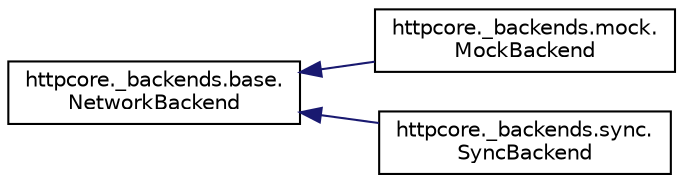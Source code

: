 digraph "Graphical Class Hierarchy"
{
 // LATEX_PDF_SIZE
  edge [fontname="Helvetica",fontsize="10",labelfontname="Helvetica",labelfontsize="10"];
  node [fontname="Helvetica",fontsize="10",shape=record];
  rankdir="LR";
  Node0 [label="httpcore._backends.base.\lNetworkBackend",height=0.2,width=0.4,color="black", fillcolor="white", style="filled",URL="$classhttpcore_1_1__backends_1_1base_1_1NetworkBackend.html",tooltip=" "];
  Node0 -> Node1 [dir="back",color="midnightblue",fontsize="10",style="solid",fontname="Helvetica"];
  Node1 [label="httpcore._backends.mock.\lMockBackend",height=0.2,width=0.4,color="black", fillcolor="white", style="filled",URL="$classhttpcore_1_1__backends_1_1mock_1_1MockBackend.html",tooltip=" "];
  Node0 -> Node2 [dir="back",color="midnightblue",fontsize="10",style="solid",fontname="Helvetica"];
  Node2 [label="httpcore._backends.sync.\lSyncBackend",height=0.2,width=0.4,color="black", fillcolor="white", style="filled",URL="$classhttpcore_1_1__backends_1_1sync_1_1SyncBackend.html",tooltip=" "];
}
